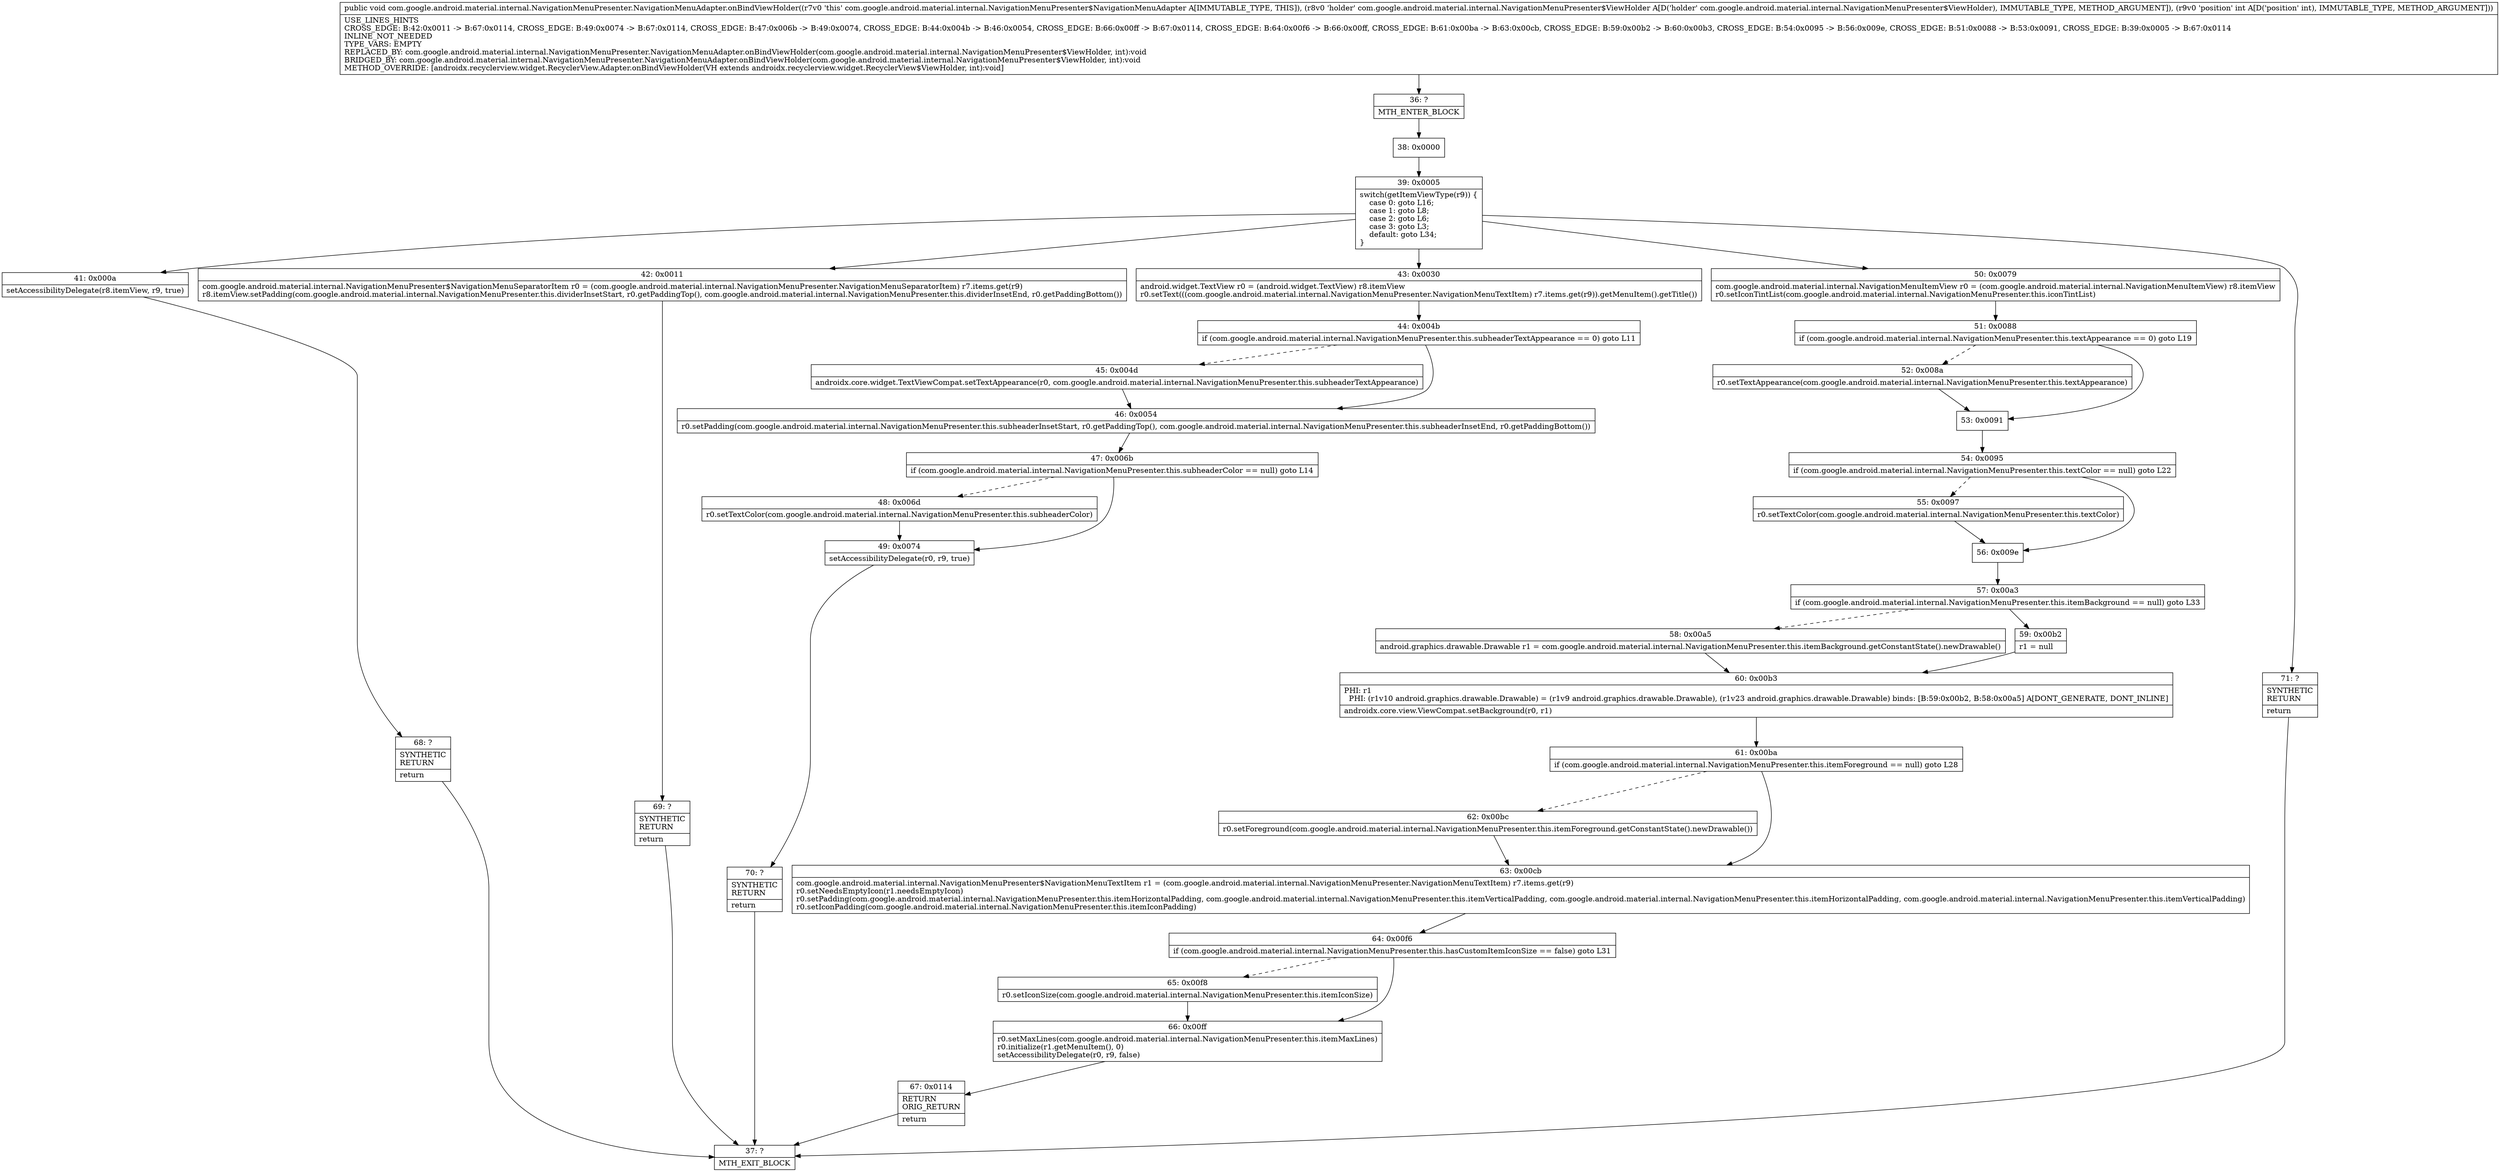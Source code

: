 digraph "CFG forcom.google.android.material.internal.NavigationMenuPresenter.NavigationMenuAdapter.onBindViewHolder(Lcom\/google\/android\/material\/internal\/NavigationMenuPresenter$ViewHolder;I)V" {
Node_36 [shape=record,label="{36\:\ ?|MTH_ENTER_BLOCK\l}"];
Node_38 [shape=record,label="{38\:\ 0x0000}"];
Node_39 [shape=record,label="{39\:\ 0x0005|switch(getItemViewType(r9)) \{\l    case 0: goto L16;\l    case 1: goto L8;\l    case 2: goto L6;\l    case 3: goto L3;\l    default: goto L34;\l\}\l}"];
Node_41 [shape=record,label="{41\:\ 0x000a|setAccessibilityDelegate(r8.itemView, r9, true)\l}"];
Node_68 [shape=record,label="{68\:\ ?|SYNTHETIC\lRETURN\l|return\l}"];
Node_37 [shape=record,label="{37\:\ ?|MTH_EXIT_BLOCK\l}"];
Node_42 [shape=record,label="{42\:\ 0x0011|com.google.android.material.internal.NavigationMenuPresenter$NavigationMenuSeparatorItem r0 = (com.google.android.material.internal.NavigationMenuPresenter.NavigationMenuSeparatorItem) r7.items.get(r9)\lr8.itemView.setPadding(com.google.android.material.internal.NavigationMenuPresenter.this.dividerInsetStart, r0.getPaddingTop(), com.google.android.material.internal.NavigationMenuPresenter.this.dividerInsetEnd, r0.getPaddingBottom())\l}"];
Node_69 [shape=record,label="{69\:\ ?|SYNTHETIC\lRETURN\l|return\l}"];
Node_43 [shape=record,label="{43\:\ 0x0030|android.widget.TextView r0 = (android.widget.TextView) r8.itemView\lr0.setText(((com.google.android.material.internal.NavigationMenuPresenter.NavigationMenuTextItem) r7.items.get(r9)).getMenuItem().getTitle())\l}"];
Node_44 [shape=record,label="{44\:\ 0x004b|if (com.google.android.material.internal.NavigationMenuPresenter.this.subheaderTextAppearance == 0) goto L11\l}"];
Node_45 [shape=record,label="{45\:\ 0x004d|androidx.core.widget.TextViewCompat.setTextAppearance(r0, com.google.android.material.internal.NavigationMenuPresenter.this.subheaderTextAppearance)\l}"];
Node_46 [shape=record,label="{46\:\ 0x0054|r0.setPadding(com.google.android.material.internal.NavigationMenuPresenter.this.subheaderInsetStart, r0.getPaddingTop(), com.google.android.material.internal.NavigationMenuPresenter.this.subheaderInsetEnd, r0.getPaddingBottom())\l}"];
Node_47 [shape=record,label="{47\:\ 0x006b|if (com.google.android.material.internal.NavigationMenuPresenter.this.subheaderColor == null) goto L14\l}"];
Node_48 [shape=record,label="{48\:\ 0x006d|r0.setTextColor(com.google.android.material.internal.NavigationMenuPresenter.this.subheaderColor)\l}"];
Node_49 [shape=record,label="{49\:\ 0x0074|setAccessibilityDelegate(r0, r9, true)\l}"];
Node_70 [shape=record,label="{70\:\ ?|SYNTHETIC\lRETURN\l|return\l}"];
Node_50 [shape=record,label="{50\:\ 0x0079|com.google.android.material.internal.NavigationMenuItemView r0 = (com.google.android.material.internal.NavigationMenuItemView) r8.itemView\lr0.setIconTintList(com.google.android.material.internal.NavigationMenuPresenter.this.iconTintList)\l}"];
Node_51 [shape=record,label="{51\:\ 0x0088|if (com.google.android.material.internal.NavigationMenuPresenter.this.textAppearance == 0) goto L19\l}"];
Node_52 [shape=record,label="{52\:\ 0x008a|r0.setTextAppearance(com.google.android.material.internal.NavigationMenuPresenter.this.textAppearance)\l}"];
Node_53 [shape=record,label="{53\:\ 0x0091}"];
Node_54 [shape=record,label="{54\:\ 0x0095|if (com.google.android.material.internal.NavigationMenuPresenter.this.textColor == null) goto L22\l}"];
Node_55 [shape=record,label="{55\:\ 0x0097|r0.setTextColor(com.google.android.material.internal.NavigationMenuPresenter.this.textColor)\l}"];
Node_56 [shape=record,label="{56\:\ 0x009e}"];
Node_57 [shape=record,label="{57\:\ 0x00a3|if (com.google.android.material.internal.NavigationMenuPresenter.this.itemBackground == null) goto L33\l}"];
Node_58 [shape=record,label="{58\:\ 0x00a5|android.graphics.drawable.Drawable r1 = com.google.android.material.internal.NavigationMenuPresenter.this.itemBackground.getConstantState().newDrawable()\l}"];
Node_60 [shape=record,label="{60\:\ 0x00b3|PHI: r1 \l  PHI: (r1v10 android.graphics.drawable.Drawable) = (r1v9 android.graphics.drawable.Drawable), (r1v23 android.graphics.drawable.Drawable) binds: [B:59:0x00b2, B:58:0x00a5] A[DONT_GENERATE, DONT_INLINE]\l|androidx.core.view.ViewCompat.setBackground(r0, r1)\l}"];
Node_61 [shape=record,label="{61\:\ 0x00ba|if (com.google.android.material.internal.NavigationMenuPresenter.this.itemForeground == null) goto L28\l}"];
Node_62 [shape=record,label="{62\:\ 0x00bc|r0.setForeground(com.google.android.material.internal.NavigationMenuPresenter.this.itemForeground.getConstantState().newDrawable())\l}"];
Node_63 [shape=record,label="{63\:\ 0x00cb|com.google.android.material.internal.NavigationMenuPresenter$NavigationMenuTextItem r1 = (com.google.android.material.internal.NavigationMenuPresenter.NavigationMenuTextItem) r7.items.get(r9)\lr0.setNeedsEmptyIcon(r1.needsEmptyIcon)\lr0.setPadding(com.google.android.material.internal.NavigationMenuPresenter.this.itemHorizontalPadding, com.google.android.material.internal.NavigationMenuPresenter.this.itemVerticalPadding, com.google.android.material.internal.NavigationMenuPresenter.this.itemHorizontalPadding, com.google.android.material.internal.NavigationMenuPresenter.this.itemVerticalPadding)\lr0.setIconPadding(com.google.android.material.internal.NavigationMenuPresenter.this.itemIconPadding)\l}"];
Node_64 [shape=record,label="{64\:\ 0x00f6|if (com.google.android.material.internal.NavigationMenuPresenter.this.hasCustomItemIconSize == false) goto L31\l}"];
Node_65 [shape=record,label="{65\:\ 0x00f8|r0.setIconSize(com.google.android.material.internal.NavigationMenuPresenter.this.itemIconSize)\l}"];
Node_66 [shape=record,label="{66\:\ 0x00ff|r0.setMaxLines(com.google.android.material.internal.NavigationMenuPresenter.this.itemMaxLines)\lr0.initialize(r1.getMenuItem(), 0)\lsetAccessibilityDelegate(r0, r9, false)\l}"];
Node_67 [shape=record,label="{67\:\ 0x0114|RETURN\lORIG_RETURN\l|return\l}"];
Node_59 [shape=record,label="{59\:\ 0x00b2|r1 = null\l}"];
Node_71 [shape=record,label="{71\:\ ?|SYNTHETIC\lRETURN\l|return\l}"];
MethodNode[shape=record,label="{public void com.google.android.material.internal.NavigationMenuPresenter.NavigationMenuAdapter.onBindViewHolder((r7v0 'this' com.google.android.material.internal.NavigationMenuPresenter$NavigationMenuAdapter A[IMMUTABLE_TYPE, THIS]), (r8v0 'holder' com.google.android.material.internal.NavigationMenuPresenter$ViewHolder A[D('holder' com.google.android.material.internal.NavigationMenuPresenter$ViewHolder), IMMUTABLE_TYPE, METHOD_ARGUMENT]), (r9v0 'position' int A[D('position' int), IMMUTABLE_TYPE, METHOD_ARGUMENT]))  | USE_LINES_HINTS\lCROSS_EDGE: B:42:0x0011 \-\> B:67:0x0114, CROSS_EDGE: B:49:0x0074 \-\> B:67:0x0114, CROSS_EDGE: B:47:0x006b \-\> B:49:0x0074, CROSS_EDGE: B:44:0x004b \-\> B:46:0x0054, CROSS_EDGE: B:66:0x00ff \-\> B:67:0x0114, CROSS_EDGE: B:64:0x00f6 \-\> B:66:0x00ff, CROSS_EDGE: B:61:0x00ba \-\> B:63:0x00cb, CROSS_EDGE: B:59:0x00b2 \-\> B:60:0x00b3, CROSS_EDGE: B:54:0x0095 \-\> B:56:0x009e, CROSS_EDGE: B:51:0x0088 \-\> B:53:0x0091, CROSS_EDGE: B:39:0x0005 \-\> B:67:0x0114\lINLINE_NOT_NEEDED\lTYPE_VARS: EMPTY\lREPLACED_BY: com.google.android.material.internal.NavigationMenuPresenter.NavigationMenuAdapter.onBindViewHolder(com.google.android.material.internal.NavigationMenuPresenter$ViewHolder, int):void\lBRIDGED_BY: com.google.android.material.internal.NavigationMenuPresenter.NavigationMenuAdapter.onBindViewHolder(com.google.android.material.internal.NavigationMenuPresenter$ViewHolder, int):void\lMETHOD_OVERRIDE: [androidx.recyclerview.widget.RecyclerView.Adapter.onBindViewHolder(VH extends androidx.recyclerview.widget.RecyclerView$ViewHolder, int):void]\l}"];
MethodNode -> Node_36;Node_36 -> Node_38;
Node_38 -> Node_39;
Node_39 -> Node_41;
Node_39 -> Node_42;
Node_39 -> Node_43;
Node_39 -> Node_50;
Node_39 -> Node_71;
Node_41 -> Node_68;
Node_68 -> Node_37;
Node_42 -> Node_69;
Node_69 -> Node_37;
Node_43 -> Node_44;
Node_44 -> Node_45[style=dashed];
Node_44 -> Node_46;
Node_45 -> Node_46;
Node_46 -> Node_47;
Node_47 -> Node_48[style=dashed];
Node_47 -> Node_49;
Node_48 -> Node_49;
Node_49 -> Node_70;
Node_70 -> Node_37;
Node_50 -> Node_51;
Node_51 -> Node_52[style=dashed];
Node_51 -> Node_53;
Node_52 -> Node_53;
Node_53 -> Node_54;
Node_54 -> Node_55[style=dashed];
Node_54 -> Node_56;
Node_55 -> Node_56;
Node_56 -> Node_57;
Node_57 -> Node_58[style=dashed];
Node_57 -> Node_59;
Node_58 -> Node_60;
Node_60 -> Node_61;
Node_61 -> Node_62[style=dashed];
Node_61 -> Node_63;
Node_62 -> Node_63;
Node_63 -> Node_64;
Node_64 -> Node_65[style=dashed];
Node_64 -> Node_66;
Node_65 -> Node_66;
Node_66 -> Node_67;
Node_67 -> Node_37;
Node_59 -> Node_60;
Node_71 -> Node_37;
}

